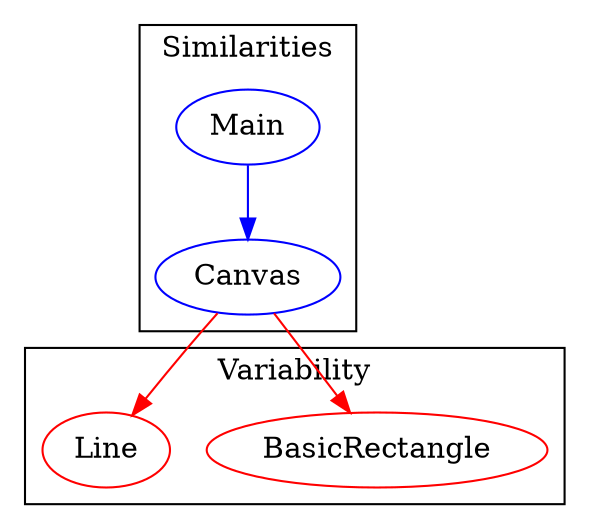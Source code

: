 digraph G {
size= "4,4";
rotate = 180;
"BasicRectangle"[label="BasicRectangle",shape=ellipse,color=red,fontcolor=black,style=""];
"Canvas"[label="Canvas",shape=ellipse,color=blue,fontcolor=black,style=""];
"Line"[label="Line",shape=ellipse,color=red,fontcolor=black,style=""];
"Main"[label="Main",shape=ellipse,color=blue,fontcolor=black,style=""];
"Canvas" -> "Line" [color=red,font=6];
"Canvas" -> "BasicRectangle" [color=red,font=6];
"Main" -> "Canvas" [color=blue,font=6];
subgraph cluster_0{
label = "Variability";
"BasicRectangle"
"Line"
}
subgraph cluster_1{
label = "Similarities" ;
"Canvas"
"Main"
}
}